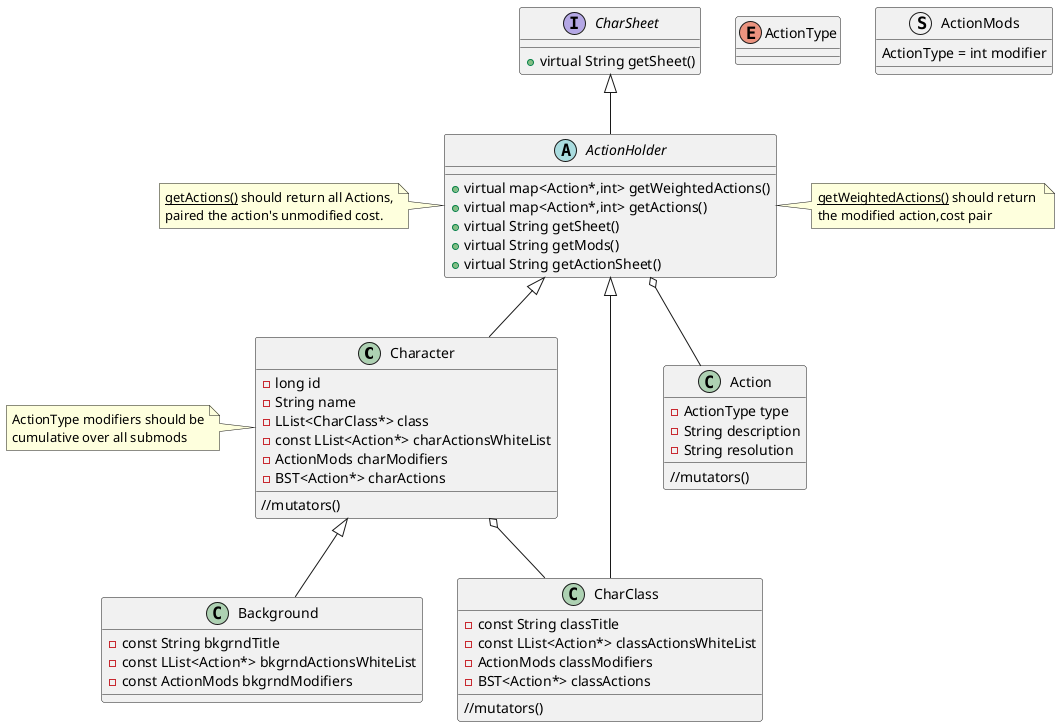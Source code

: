 @startuml
class Character
class Background
class CharClass
class Action
interface CharSheet
abstract ActionHolder
enum ActionType
Struct ActionMods

ActionHolder <|-- Character
ActionHolder <|-- CharClass
ActionHolder o-- Action
Character o-- CharClass
Character <|-- Background
CharSheet <|-- ActionHolder


CharSheet : +virtual String getSheet()


note left of ActionHolder : __getActions()__ should return all Actions,\npaired the action's unmodified cost.
note right of ActionHolder : __getWeightedActions()__ should return \nthe modified action,cost pair
ActionHolder : +virtual map<Action*,int> getWeightedActions()
ActionHolder : +virtual map<Action*,int> getActions()
ActionHolder : +virtual String getSheet()
ActionHolder : +virtual String getMods()
ActionHolder : +virtual String getActionSheet()


note left of Character : ActionType modifiers should be\ncumulative over all submods
Character : -long id
Character : -String name
Character : -LList<CharClass*> class
Character : -const LList<Action*> charActionsWhiteList
Character : -ActionMods charModifiers
Character : -BST<Action*> charActions
Character : //mutators()


Background : -const String bkgrndTitle
Background : -const LList<Action*> bkgrndActionsWhiteList
Background : -const ActionMods bkgrndModifiers


CharClass : -const String classTitle
CharClass : -const LList<Action*> classActionsWhiteList
CharClass : -ActionMods classModifiers
CharClass : -BST<Action*> classActions
CharClass : //mutators()


ActionMods : ActionType = int modifier


Action : -ActionType type
Action : -String description
Action : -String resolution
Action : //mutators()
@enduml